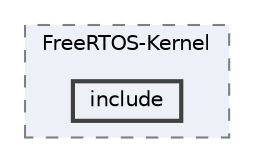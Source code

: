 digraph "D:/Projects/Raspberrypi_pico/pico_freertos_final/freertos_pico2/pico_freertos/FreeRTOS-Kernel/include"
{
 // LATEX_PDF_SIZE
  bgcolor="transparent";
  edge [fontname=Helvetica,fontsize=10,labelfontname=Helvetica,labelfontsize=10];
  node [fontname=Helvetica,fontsize=10,shape=box,height=0.2,width=0.4];
  compound=true
  subgraph clusterdir_5270f1867b04849f6c4cddceb76c0650 {
    graph [ bgcolor="#edf0f7", pencolor="grey50", label="FreeRTOS-Kernel", fontname=Helvetica,fontsize=10 style="filled,dashed", URL="dir_5270f1867b04849f6c4cddceb76c0650.html",tooltip=""]
  dir_c69ece34c3f150cb2c6f1098178b172a [label="include", fillcolor="#edf0f7", color="grey25", style="filled,bold", URL="dir_c69ece34c3f150cb2c6f1098178b172a.html",tooltip=""];
  }
}
